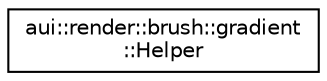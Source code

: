 digraph "Graphical Class Hierarchy"
{
 // LATEX_PDF_SIZE
  edge [fontname="Helvetica",fontsize="10",labelfontname="Helvetica",labelfontsize="10"];
  node [fontname="Helvetica",fontsize="10",shape=record];
  rankdir="LR";
  Node0 [label="aui::render::brush::gradient\l::Helper",height=0.2,width=0.4,color="black", fillcolor="white", style="filled",URL="$structaui_1_1render_1_1brush_1_1gradient_1_1Helper.html",tooltip=" "];
}
